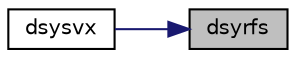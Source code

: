 digraph "dsyrfs"
{
 // LATEX_PDF_SIZE
  edge [fontname="Helvetica",fontsize="10",labelfontname="Helvetica",labelfontsize="10"];
  node [fontname="Helvetica",fontsize="10",shape=record];
  rankdir="RL";
  Node1 [label="dsyrfs",height=0.2,width=0.4,color="black", fillcolor="grey75", style="filled", fontcolor="black",tooltip="DSYRFS"];
  Node1 -> Node2 [dir="back",color="midnightblue",fontsize="10",style="solid",fontname="Helvetica"];
  Node2 [label="dsysvx",height=0.2,width=0.4,color="black", fillcolor="white", style="filled",URL="$dsysvx_8f.html#a183787a5a4cb471abe442815b0e44b35",tooltip="DSYSVX computes the solution to system of linear equations A * X = B for SY matrices"];
}
